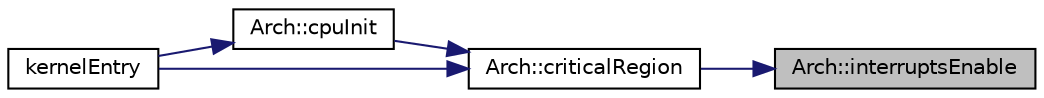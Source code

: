 digraph "Arch::interruptsEnable"
{
 // LATEX_PDF_SIZE
  edge [fontname="Helvetica",fontsize="10",labelfontname="Helvetica",labelfontsize="10"];
  node [fontname="Helvetica",fontsize="10",shape=record];
  rankdir="RL";
  Node1 [label="Arch::interruptsEnable",height=0.2,width=0.4,color="black", fillcolor="grey75", style="filled", fontcolor="black",tooltip=" "];
  Node1 -> Node2 [dir="back",color="midnightblue",fontsize="10",style="solid",fontname="Helvetica"];
  Node2 [label="Arch::criticalRegion",height=0.2,width=0.4,color="black", fillcolor="white", style="filled",URL="$d9/dc3/namespace_arch.html#afb490765a5aef86e49907eeaf2fbcdf5",tooltip=" "];
  Node2 -> Node3 [dir="back",color="midnightblue",fontsize="10",style="solid",fontname="Helvetica"];
  Node3 [label="Arch::cpuInit",height=0.2,width=0.4,color="black", fillcolor="white", style="filled",URL="$d9/dc3/namespace_arch.html#ae2cfdc55544d6519edd56c09cb7873c4",tooltip=" "];
  Node3 -> Node4 [dir="back",color="midnightblue",fontsize="10",style="solid",fontname="Helvetica"];
  Node4 [label="kernelEntry",height=0.2,width=0.4,color="black", fillcolor="white", style="filled",URL="$d2/dd2/entry_8cpp.html#aafd1870c38d36a8eddccb5457857533e",tooltip="This is the Xyris kernel entry point. This function is called directly from the assembly written in b..."];
  Node2 -> Node4 [dir="back",color="midnightblue",fontsize="10",style="solid",fontname="Helvetica"];
}

